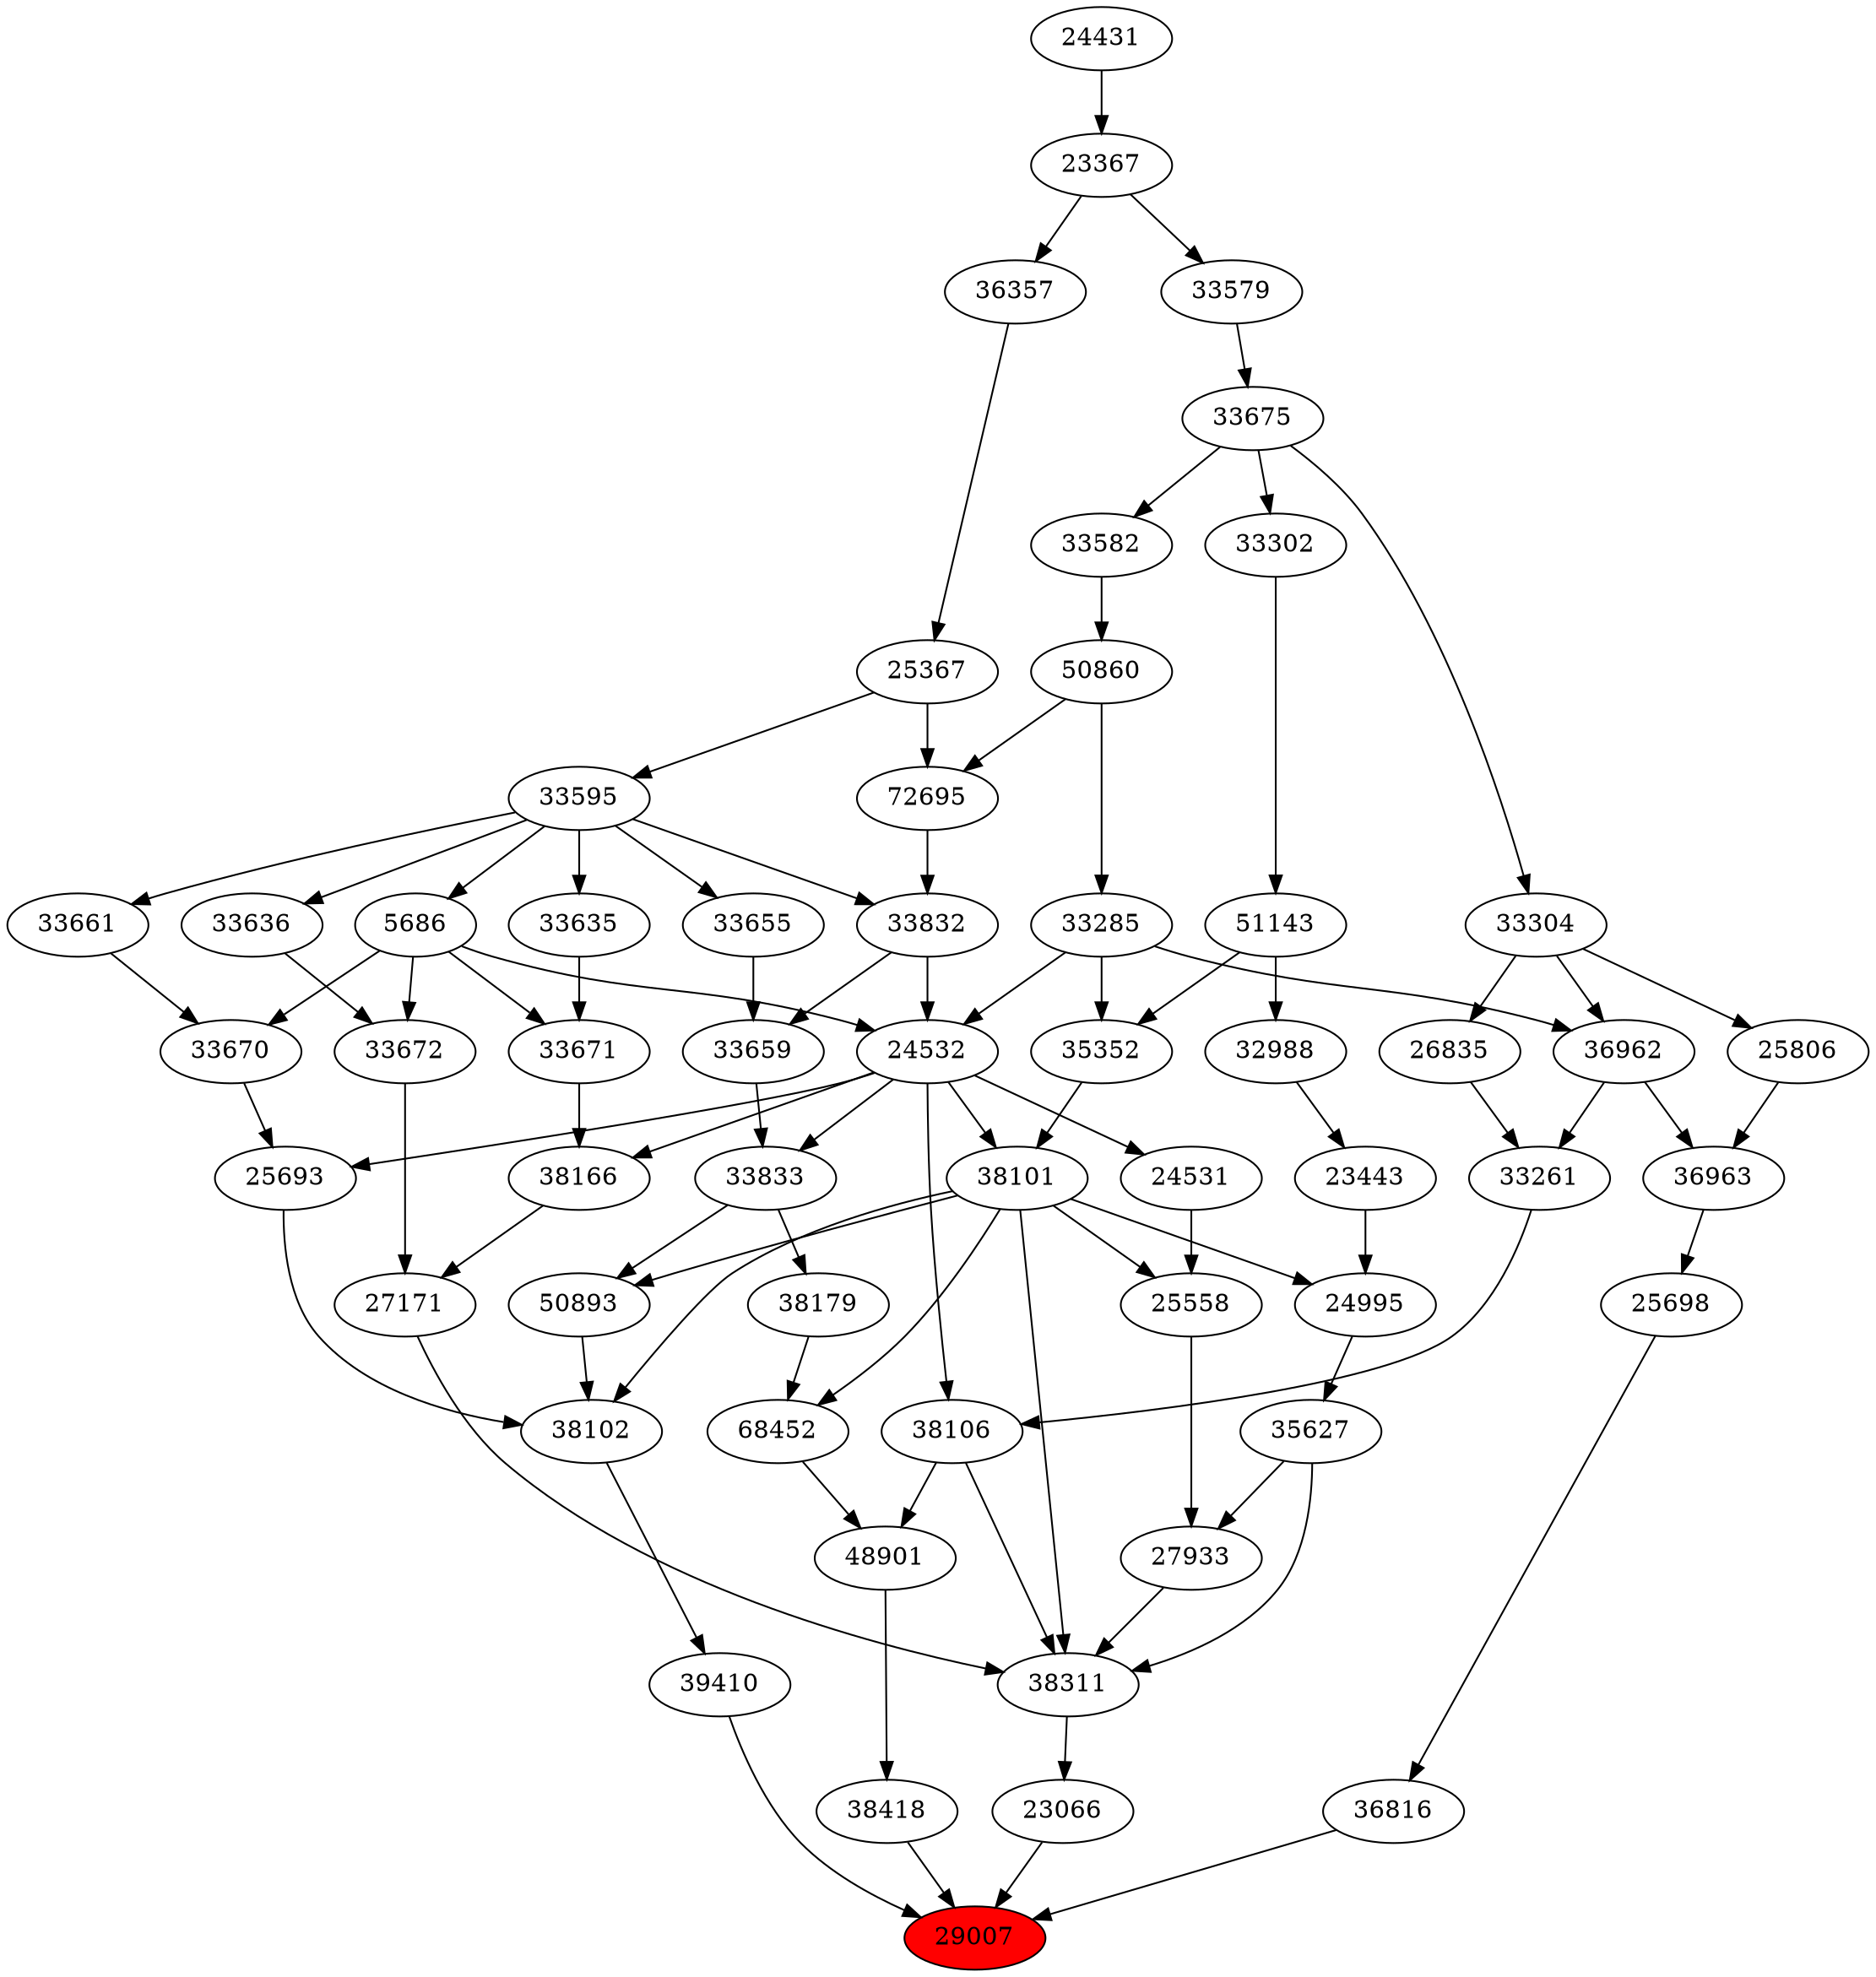 strict digraph{ 
29007 [label="29007" fillcolor=red style=filled]
23066 -> 29007
39410 -> 29007
38418 -> 29007
36816 -> 29007
23066 [label="23066"]
38311 -> 23066
39410 [label="39410"]
38102 -> 39410
38418 [label="38418"]
48901 -> 38418
36816 [label="36816"]
25698 -> 36816
38311 [label="38311"]
27933 -> 38311
35627 -> 38311
27171 -> 38311
38101 -> 38311
38106 -> 38311
38102 [label="38102"]
38101 -> 38102
25693 -> 38102
50893 -> 38102
48901 [label="48901"]
38106 -> 48901
68452 -> 48901
25698 [label="25698"]
36963 -> 25698
27933 [label="27933"]
35627 -> 27933
25558 -> 27933
35627 [label="35627"]
24995 -> 35627
27171 [label="27171"]
33672 -> 27171
38166 -> 27171
38101 [label="38101"]
24532 -> 38101
35352 -> 38101
38106 [label="38106"]
33261 -> 38106
24532 -> 38106
25693 [label="25693"]
24532 -> 25693
33670 -> 25693
50893 [label="50893"]
38101 -> 50893
33833 -> 50893
68452 [label="68452"]
38179 -> 68452
38101 -> 68452
36963 [label="36963"]
36962 -> 36963
25806 -> 36963
25558 [label="25558"]
24531 -> 25558
38101 -> 25558
24995 [label="24995"]
23443 -> 24995
38101 -> 24995
33672 [label="33672"]
33636 -> 33672
5686 -> 33672
38166 [label="38166"]
24532 -> 38166
33671 -> 38166
24532 [label="24532"]
33285 -> 24532
5686 -> 24532
33832 -> 24532
35352 [label="35352"]
33285 -> 35352
51143 -> 35352
33261 [label="33261"]
36962 -> 33261
26835 -> 33261
33670 [label="33670"]
5686 -> 33670
33661 -> 33670
33833 [label="33833"]
33659 -> 33833
24532 -> 33833
38179 [label="38179"]
33833 -> 38179
36962 [label="36962"]
33285 -> 36962
33304 -> 36962
25806 [label="25806"]
33304 -> 25806
24531 [label="24531"]
24532 -> 24531
23443 [label="23443"]
32988 -> 23443
33636 [label="33636"]
33595 -> 33636
5686 [label="5686"]
33595 -> 5686
33671 [label="33671"]
5686 -> 33671
33635 -> 33671
33285 [label="33285"]
50860 -> 33285
33832 [label="33832"]
72695 -> 33832
33595 -> 33832
51143 [label="51143"]
33302 -> 51143
26835 [label="26835"]
33304 -> 26835
33661 [label="33661"]
33595 -> 33661
33659 [label="33659"]
33655 -> 33659
33832 -> 33659
33304 [label="33304"]
33675 -> 33304
32988 [label="32988"]
51143 -> 32988
33595 [label="33595"]
25367 -> 33595
33635 [label="33635"]
33595 -> 33635
50860 [label="50860"]
33582 -> 50860
72695 [label="72695"]
50860 -> 72695
25367 -> 72695
33302 [label="33302"]
33675 -> 33302
33655 [label="33655"]
33595 -> 33655
33675 [label="33675"]
33579 -> 33675
25367 [label="25367"]
36357 -> 25367
33582 [label="33582"]
33675 -> 33582
33579 [label="33579"]
23367 -> 33579
36357 [label="36357"]
23367 -> 36357
23367 [label="23367"]
24431 -> 23367
24431 [label="24431"]
}